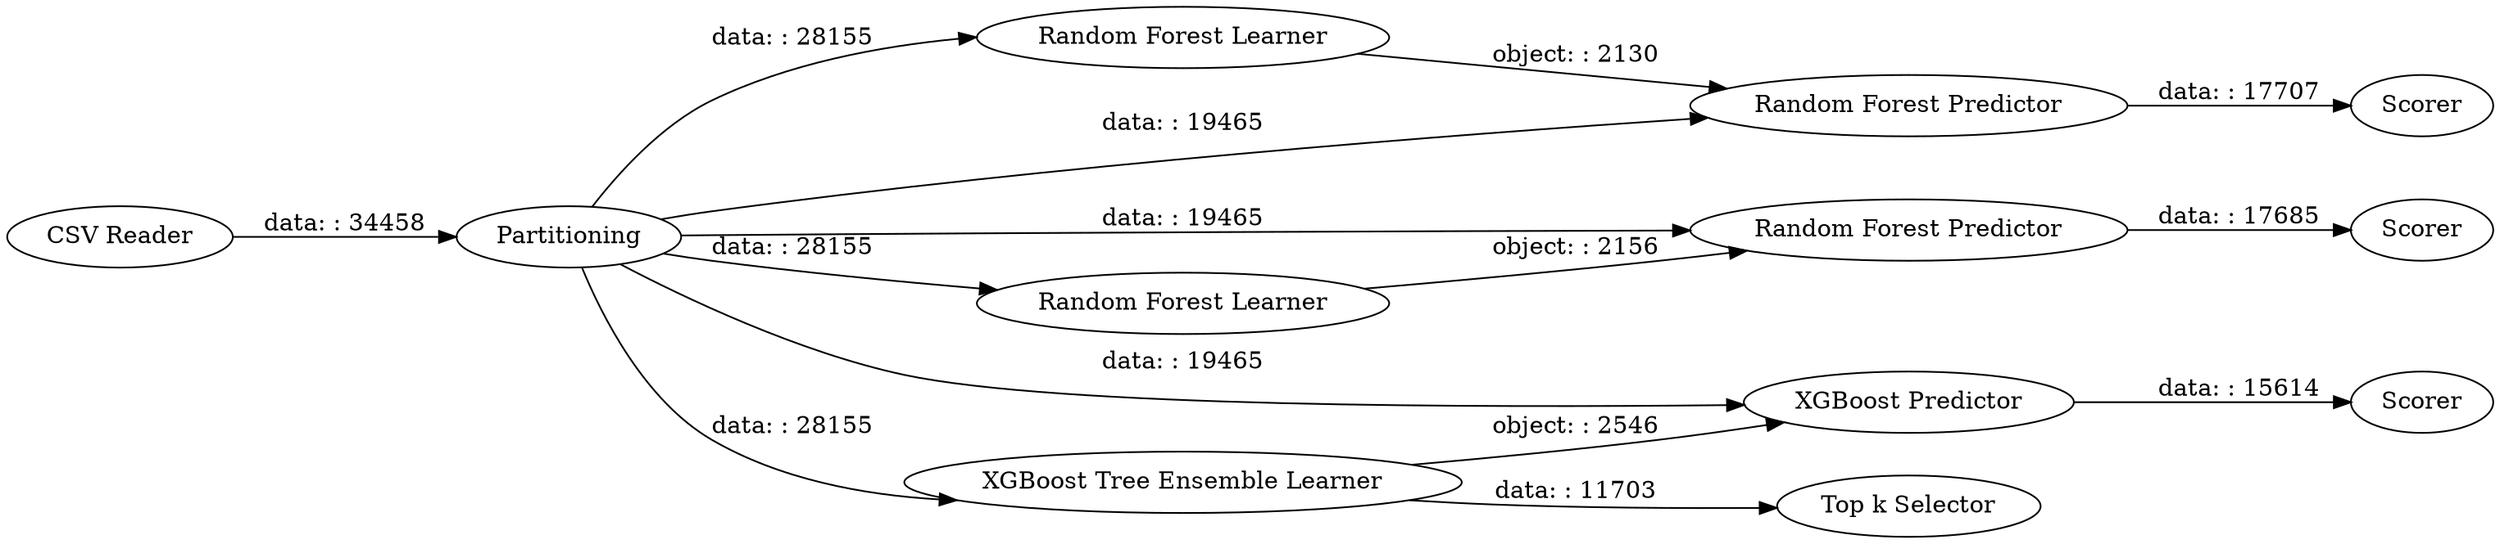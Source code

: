 digraph {
	"-3391514518500795618_1" [label="CSV Reader"]
	"-3391514518500795618_15" [label="Top k Selector"]
	"-3391514518500795618_4" [label="Random Forest Predictor"]
	"-3391514518500795618_3" [label="Random Forest Learner"]
	"-3391514518500795618_13" [label=Scorer]
	"-3391514518500795618_10" [label=Scorer]
	"-3391514518500795618_8" [label="XGBoost Predictor"]
	"-3391514518500795618_2" [label=Partitioning]
	"-3391514518500795618_11" [label="Random Forest Learner"]
	"-3391514518500795618_12" [label="Random Forest Predictor"]
	"-3391514518500795618_9" [label=Scorer]
	"-3391514518500795618_7" [label="XGBoost Tree Ensemble Learner"]
	"-3391514518500795618_3" -> "-3391514518500795618_4" [label="object: : 2130"]
	"-3391514518500795618_1" -> "-3391514518500795618_2" [label="data: : 34458"]
	"-3391514518500795618_2" -> "-3391514518500795618_3" [label="data: : 28155"]
	"-3391514518500795618_12" -> "-3391514518500795618_13" [label="data: : 17685"]
	"-3391514518500795618_11" -> "-3391514518500795618_12" [label="object: : 2156"]
	"-3391514518500795618_4" -> "-3391514518500795618_10" [label="data: : 17707"]
	"-3391514518500795618_2" -> "-3391514518500795618_8" [label="data: : 19465"]
	"-3391514518500795618_7" -> "-3391514518500795618_8" [label="object: : 2546"]
	"-3391514518500795618_2" -> "-3391514518500795618_7" [label="data: : 28155"]
	"-3391514518500795618_7" -> "-3391514518500795618_15" [label="data: : 11703"]
	"-3391514518500795618_2" -> "-3391514518500795618_12" [label="data: : 19465"]
	"-3391514518500795618_2" -> "-3391514518500795618_4" [label="data: : 19465"]
	"-3391514518500795618_8" -> "-3391514518500795618_9" [label="data: : 15614"]
	"-3391514518500795618_2" -> "-3391514518500795618_11" [label="data: : 28155"]
	rankdir=LR
}
